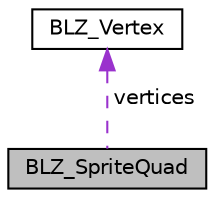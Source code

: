digraph "BLZ_SpriteQuad"
{
  edge [fontname="Helvetica",fontsize="10",labelfontname="Helvetica",labelfontsize="10"];
  node [fontname="Helvetica",fontsize="10",shape=record];
  Node1 [label="BLZ_SpriteQuad",height=0.2,width=0.4,color="black", fillcolor="grey75", style="filled", fontcolor="black"];
  Node2 -> Node1 [dir="back",color="darkorchid3",fontsize="10",style="dashed",label=" vertices" ,fontname="Helvetica"];
  Node2 [label="BLZ_Vertex",height=0.2,width=0.4,color="black", fillcolor="white", style="filled",URL="$structBLZ__Vertex.html"];
}
